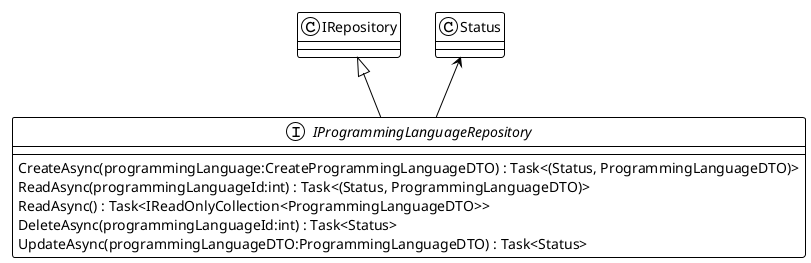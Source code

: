 @startuml
!theme plain
interface IProgrammingLanguageRepository {
    CreateAsync(programmingLanguage:CreateProgrammingLanguageDTO) : Task<(Status, ProgrammingLanguageDTO)>
    ReadAsync(programmingLanguageId:int) : Task<(Status, ProgrammingLanguageDTO)>
    ReadAsync() : Task<IReadOnlyCollection<ProgrammingLanguageDTO>>
    DeleteAsync(programmingLanguageId:int) : Task<Status>
    UpdateAsync(programmingLanguageDTO:ProgrammingLanguageDTO) : Task<Status>
}
IRepository <|-- IProgrammingLanguageRepository
Status <-- IProgrammingLanguageRepository
@enduml
